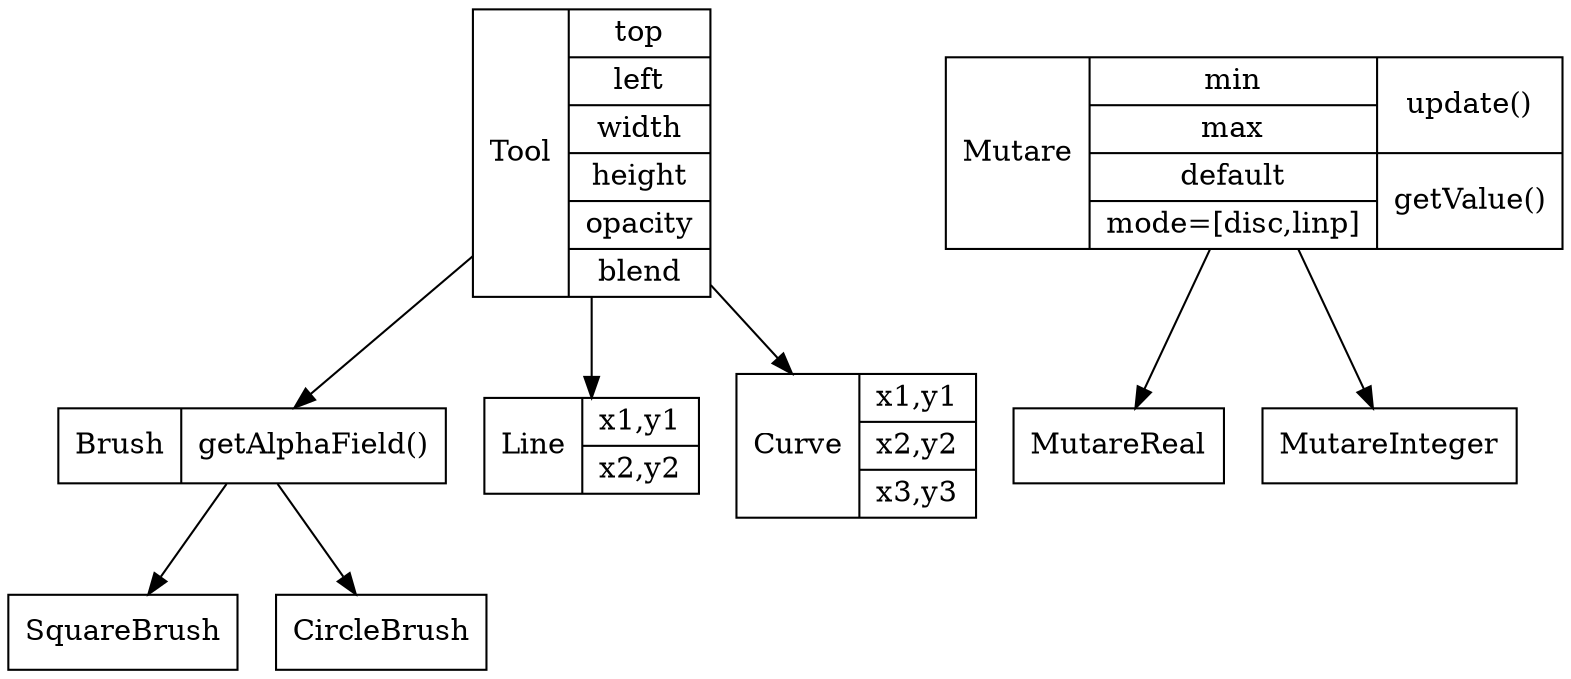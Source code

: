 digraph G {
	Tool [shape=record,label="Tool|{top|left|width|height|opacity|blend}"];
	Brush [shape=record,label="Brush|getAlphaField()"];
	Line [shape=record,label="Line|{x1,y1|x2,y2}"];
	Curve [shape=record,label="Curve|{x1,y1|x2,y2|x3,y3}"];
	SquareBrush [shape=record]
	CircleBrush [shape=record]

	Tool -> Brush;
	Tool -> Line;
	Tool -> Curve;
 
  Brush -> SquareBrush;                           
  Brush -> CircleBrush;
  
  Mutare [shape=record,label="Mutare|{min|max|default|mode=[disc,linp]}|{update()|getValue()}"];
  MutareReal [shape=record]
  MutareInteger [shape=record]
  
  Mutare -> MutareReal;
  Mutare -> MutareInteger;
}
